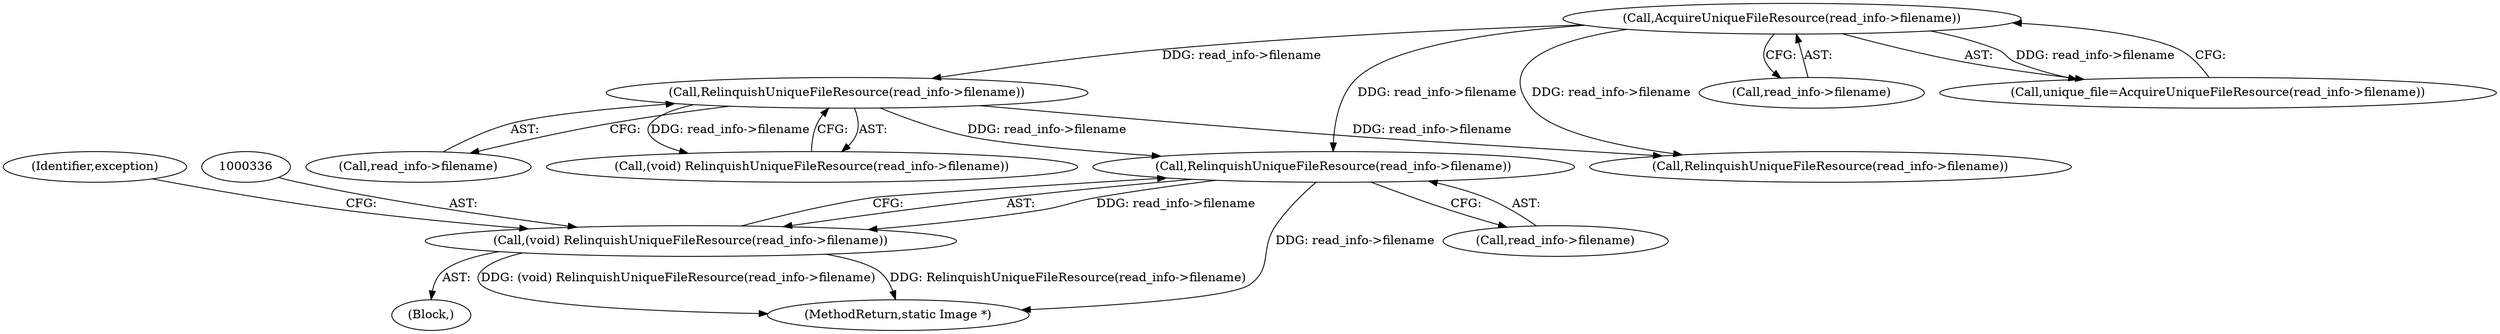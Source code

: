 digraph "0_ImageMagick_ecc03a2518c2b7dd375fde3a040fdae0bdf6a521@pointer" {
"1000337" [label="(Call,RelinquishUniqueFileResource(read_info->filename))"];
"1000226" [label="(Call,AcquireUniqueFileResource(read_info->filename))"];
"1000301" [label="(Call,RelinquishUniqueFileResource(read_info->filename))"];
"1000335" [label="(Call,(void) RelinquishUniqueFileResource(read_info->filename))"];
"1000337" [label="(Call,RelinquishUniqueFileResource(read_info->filename))"];
"1000302" [label="(Call,read_info->filename)"];
"1000227" [label="(Call,read_info->filename)"];
"1000524" [label="(Call,RelinquishUniqueFileResource(read_info->filename))"];
"1000224" [label="(Call,unique_file=AcquireUniqueFileResource(read_info->filename))"];
"1000301" [label="(Call,RelinquishUniqueFileResource(read_info->filename))"];
"1000334" [label="(Block,)"];
"1000342" [label="(Identifier,exception)"];
"1000299" [label="(Call,(void) RelinquishUniqueFileResource(read_info->filename))"];
"1000335" [label="(Call,(void) RelinquishUniqueFileResource(read_info->filename))"];
"1000338" [label="(Call,read_info->filename)"];
"1000574" [label="(MethodReturn,static Image *)"];
"1000226" [label="(Call,AcquireUniqueFileResource(read_info->filename))"];
"1000337" -> "1000335"  [label="AST: "];
"1000337" -> "1000338"  [label="CFG: "];
"1000338" -> "1000337"  [label="AST: "];
"1000335" -> "1000337"  [label="CFG: "];
"1000337" -> "1000574"  [label="DDG: read_info->filename"];
"1000337" -> "1000335"  [label="DDG: read_info->filename"];
"1000226" -> "1000337"  [label="DDG: read_info->filename"];
"1000301" -> "1000337"  [label="DDG: read_info->filename"];
"1000226" -> "1000224"  [label="AST: "];
"1000226" -> "1000227"  [label="CFG: "];
"1000227" -> "1000226"  [label="AST: "];
"1000224" -> "1000226"  [label="CFG: "];
"1000226" -> "1000224"  [label="DDG: read_info->filename"];
"1000226" -> "1000301"  [label="DDG: read_info->filename"];
"1000226" -> "1000524"  [label="DDG: read_info->filename"];
"1000301" -> "1000299"  [label="AST: "];
"1000301" -> "1000302"  [label="CFG: "];
"1000302" -> "1000301"  [label="AST: "];
"1000299" -> "1000301"  [label="CFG: "];
"1000301" -> "1000299"  [label="DDG: read_info->filename"];
"1000301" -> "1000524"  [label="DDG: read_info->filename"];
"1000335" -> "1000334"  [label="AST: "];
"1000336" -> "1000335"  [label="AST: "];
"1000342" -> "1000335"  [label="CFG: "];
"1000335" -> "1000574"  [label="DDG: RelinquishUniqueFileResource(read_info->filename)"];
"1000335" -> "1000574"  [label="DDG: (void) RelinquishUniqueFileResource(read_info->filename)"];
}
